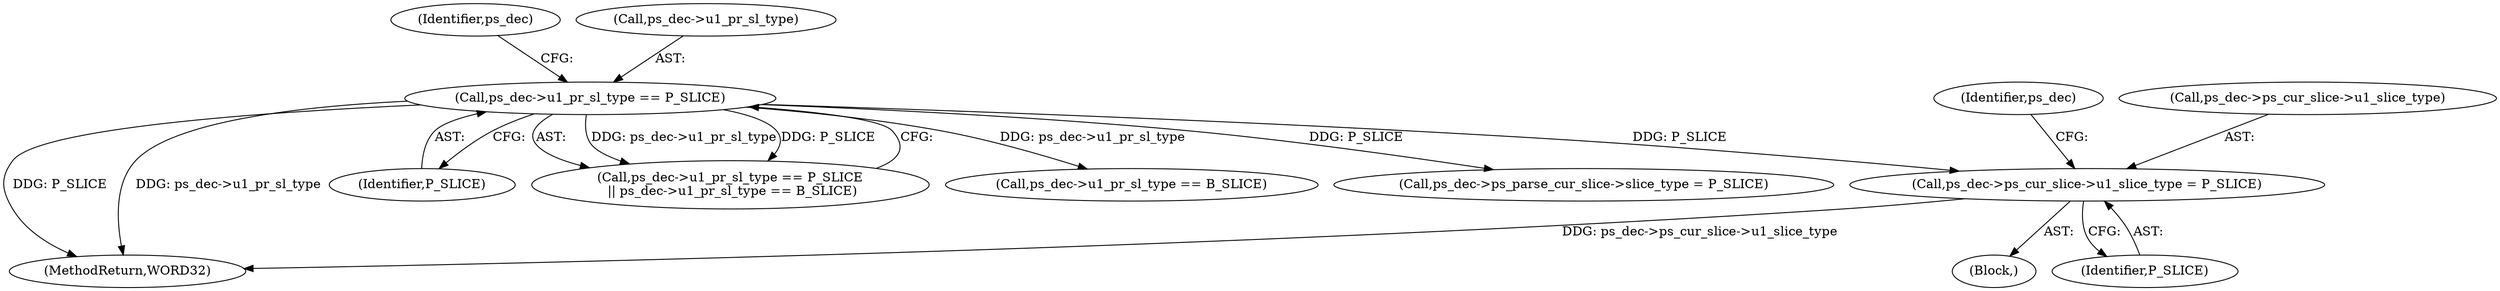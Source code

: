 digraph "0_Android_4a524d3a8ae9aa20c36430008e6bd429443f8f1d_1@pointer" {
"1000854" [label="(Call,ps_dec->ps_cur_slice->u1_slice_type = P_SLICE)"];
"1000573" [label="(Call,ps_dec->u1_pr_sl_type == P_SLICE)"];
"1000861" [label="(Call,ps_dec->ps_parse_cur_slice->slice_type = P_SLICE)"];
"1000577" [label="(Identifier,P_SLICE)"];
"1000580" [label="(Identifier,ps_dec)"];
"1000574" [label="(Call,ps_dec->u1_pr_sl_type)"];
"1001284" [label="(MethodReturn,WORD32)"];
"1000572" [label="(Call,ps_dec->u1_pr_sl_type == P_SLICE\n || ps_dec->u1_pr_sl_type == B_SLICE)"];
"1000578" [label="(Call,ps_dec->u1_pr_sl_type == B_SLICE)"];
"1000864" [label="(Identifier,ps_dec)"];
"1000855" [label="(Call,ps_dec->ps_cur_slice->u1_slice_type)"];
"1000573" [label="(Call,ps_dec->u1_pr_sl_type == P_SLICE)"];
"1000854" [label="(Call,ps_dec->ps_cur_slice->u1_slice_type = P_SLICE)"];
"1000860" [label="(Identifier,P_SLICE)"];
"1000136" [label="(Block,)"];
"1000854" -> "1000136"  [label="AST: "];
"1000854" -> "1000860"  [label="CFG: "];
"1000855" -> "1000854"  [label="AST: "];
"1000860" -> "1000854"  [label="AST: "];
"1000864" -> "1000854"  [label="CFG: "];
"1000854" -> "1001284"  [label="DDG: ps_dec->ps_cur_slice->u1_slice_type"];
"1000573" -> "1000854"  [label="DDG: P_SLICE"];
"1000573" -> "1000572"  [label="AST: "];
"1000573" -> "1000577"  [label="CFG: "];
"1000574" -> "1000573"  [label="AST: "];
"1000577" -> "1000573"  [label="AST: "];
"1000580" -> "1000573"  [label="CFG: "];
"1000572" -> "1000573"  [label="CFG: "];
"1000573" -> "1001284"  [label="DDG: P_SLICE"];
"1000573" -> "1001284"  [label="DDG: ps_dec->u1_pr_sl_type"];
"1000573" -> "1000572"  [label="DDG: ps_dec->u1_pr_sl_type"];
"1000573" -> "1000572"  [label="DDG: P_SLICE"];
"1000573" -> "1000578"  [label="DDG: ps_dec->u1_pr_sl_type"];
"1000573" -> "1000861"  [label="DDG: P_SLICE"];
}
